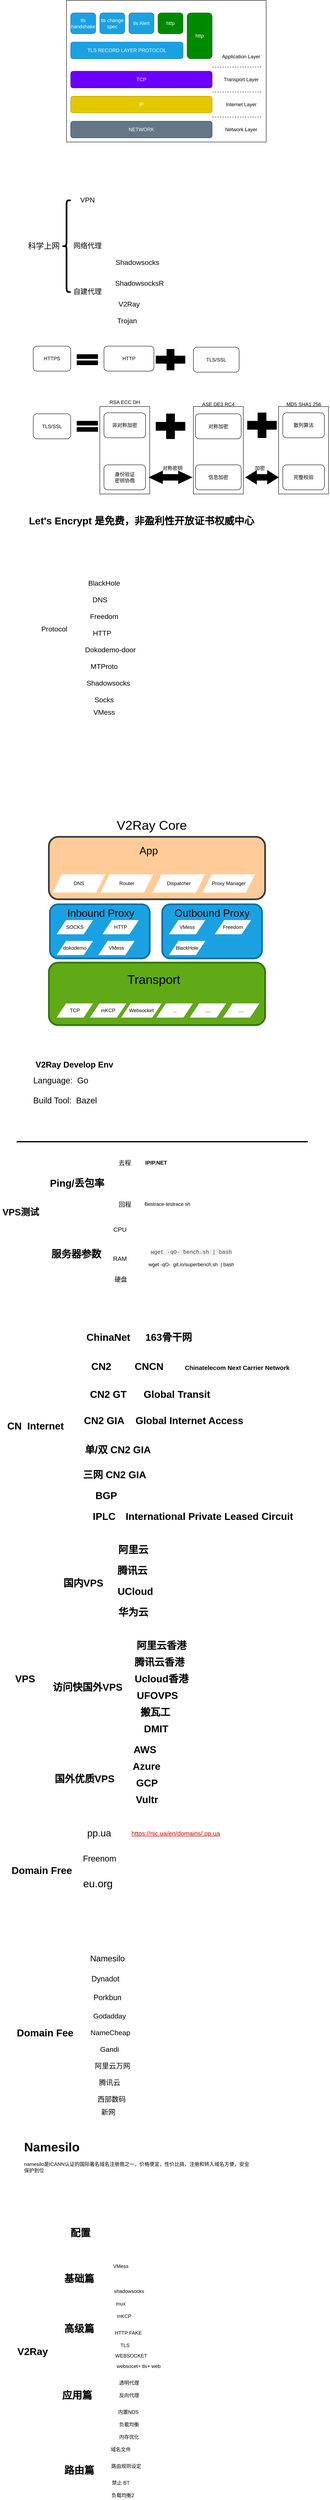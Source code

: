 <mxfile version="13.6.2" type="device"><diagram id="qTgYWz4TDrY7fenKnSce" name="Page-1"><mxGraphModel dx="904" dy="527" grid="1" gridSize="10" guides="1" tooltips="1" connect="1" arrows="1" fold="1" page="1" pageScale="1" pageWidth="827" pageHeight="1169" math="0" shadow="0"><root><mxCell id="0"/><mxCell id="1" parent="0"/><mxCell id="dY_Jpg_Hl8-2W-gRE-BJ-60" value="" style="rounded=0;whiteSpace=wrap;html=1;strokeWidth=1;" vertex="1" parent="1"><mxGeometry x="670" y="1155" width="120" height="210" as="geometry"/></mxCell><mxCell id="dY_Jpg_Hl8-2W-gRE-BJ-59" value="" style="rounded=0;whiteSpace=wrap;html=1;strokeWidth=1;" vertex="1" parent="1"><mxGeometry x="465" y="1155" width="120" height="210" as="geometry"/></mxCell><mxCell id="dY_Jpg_Hl8-2W-gRE-BJ-58" value="" style="rounded=0;whiteSpace=wrap;html=1;strokeWidth=1;" vertex="1" parent="1"><mxGeometry x="240" y="1155" width="120" height="210" as="geometry"/></mxCell><mxCell id="dY_Jpg_Hl8-2W-gRE-BJ-2" value="" style="rounded=0;whiteSpace=wrap;html=1;" vertex="1" parent="1"><mxGeometry x="160" y="180" width="480" height="340" as="geometry"/></mxCell><mxCell id="dY_Jpg_Hl8-2W-gRE-BJ-1" value="NETWORK" style="rounded=1;whiteSpace=wrap;html=1;fillColor=#647687;strokeColor=#314354;fontColor=#ffffff;" vertex="1" parent="1"><mxGeometry x="170" y="470" width="340" height="40" as="geometry"/></mxCell><mxCell id="dY_Jpg_Hl8-2W-gRE-BJ-3" value="IP" style="rounded=1;whiteSpace=wrap;html=1;fillColor=#e3c800;strokeColor=#B09500;fontColor=#ffffff;" vertex="1" parent="1"><mxGeometry x="170" y="410" width="340" height="40" as="geometry"/></mxCell><mxCell id="dY_Jpg_Hl8-2W-gRE-BJ-4" value="TCP" style="rounded=1;whiteSpace=wrap;html=1;fillColor=#6a00ff;strokeColor=#3700CC;fontColor=#ffffff;" vertex="1" parent="1"><mxGeometry x="170" y="350" width="340" height="40" as="geometry"/></mxCell><mxCell id="dY_Jpg_Hl8-2W-gRE-BJ-5" value="TLS RECORD LAYER PROTOCOL" style="rounded=1;whiteSpace=wrap;html=1;fillColor=#1ba1e2;strokeColor=#006EAF;fontColor=#ffffff;" vertex="1" parent="1"><mxGeometry x="170" y="280" width="270" height="40" as="geometry"/></mxCell><mxCell id="dY_Jpg_Hl8-2W-gRE-BJ-6" value="tls&lt;br&gt;handshake" style="rounded=1;whiteSpace=wrap;html=1;fillColor=#1ba1e2;strokeColor=#006EAF;fontColor=#ffffff;" vertex="1" parent="1"><mxGeometry x="170" y="210" width="60" height="50" as="geometry"/></mxCell><mxCell id="dY_Jpg_Hl8-2W-gRE-BJ-7" value="tls change&lt;br&gt;spec" style="rounded=1;whiteSpace=wrap;html=1;fillColor=#1ba1e2;strokeColor=#006EAF;fontColor=#ffffff;" vertex="1" parent="1"><mxGeometry x="240" y="210" width="60" height="50" as="geometry"/></mxCell><mxCell id="dY_Jpg_Hl8-2W-gRE-BJ-8" value="tls Alert" style="rounded=1;whiteSpace=wrap;html=1;" vertex="1" parent="1"><mxGeometry x="310" y="210" width="60" height="50" as="geometry"/></mxCell><mxCell id="dY_Jpg_Hl8-2W-gRE-BJ-9" value="http" style="rounded=1;whiteSpace=wrap;html=1;fillColor=#008a00;strokeColor=#005700;fontColor=#ffffff;" vertex="1" parent="1"><mxGeometry x="380" y="210" width="60" height="50" as="geometry"/></mxCell><mxCell id="dY_Jpg_Hl8-2W-gRE-BJ-10" value="http" style="rounded=1;whiteSpace=wrap;html=1;fillColor=#008a00;strokeColor=#005700;fontColor=#ffffff;" vertex="1" parent="1"><mxGeometry x="450" y="210" width="60" height="110" as="geometry"/></mxCell><mxCell id="dY_Jpg_Hl8-2W-gRE-BJ-14" value="" style="endArrow=none;html=1;dashed=1;" edge="1" parent="1"><mxGeometry width="50" height="50" relative="1" as="geometry"><mxPoint x="628" y="340" as="sourcePoint"/><mxPoint x="510" y="340" as="targetPoint"/></mxGeometry></mxCell><mxCell id="dY_Jpg_Hl8-2W-gRE-BJ-15" value="" style="endArrow=none;html=1;dashed=1;" edge="1" parent="1"><mxGeometry width="50" height="50" relative="1" as="geometry"><mxPoint x="628" y="400" as="sourcePoint"/><mxPoint x="510" y="400" as="targetPoint"/></mxGeometry></mxCell><mxCell id="dY_Jpg_Hl8-2W-gRE-BJ-16" value="" style="endArrow=none;html=1;dashed=1;" edge="1" parent="1"><mxGeometry width="50" height="50" relative="1" as="geometry"><mxPoint x="628" y="460" as="sourcePoint"/><mxPoint x="510" y="460" as="targetPoint"/></mxGeometry></mxCell><mxCell id="dY_Jpg_Hl8-2W-gRE-BJ-17" value="Internet Layer" style="text;html=1;strokeColor=none;fillColor=none;align=center;verticalAlign=middle;whiteSpace=wrap;rounded=0;" vertex="1" parent="1"><mxGeometry x="530" y="415" width="100" height="30" as="geometry"/></mxCell><mxCell id="dY_Jpg_Hl8-2W-gRE-BJ-18" value="Network Layer" style="text;html=1;strokeColor=none;fillColor=none;align=center;verticalAlign=middle;whiteSpace=wrap;rounded=0;" vertex="1" parent="1"><mxGeometry x="530" y="475" width="100" height="30" as="geometry"/></mxCell><mxCell id="dY_Jpg_Hl8-2W-gRE-BJ-20" value="Transport Layer" style="text;html=1;strokeColor=none;fillColor=none;align=center;verticalAlign=middle;whiteSpace=wrap;rounded=0;" vertex="1" parent="1"><mxGeometry x="530" y="355" width="100" height="30" as="geometry"/></mxCell><mxCell id="dY_Jpg_Hl8-2W-gRE-BJ-21" value="Application Layer" style="text;html=1;strokeColor=none;fillColor=none;align=center;verticalAlign=middle;whiteSpace=wrap;rounded=0;" vertex="1" parent="1"><mxGeometry x="530" y="300" width="100" height="30" as="geometry"/></mxCell><mxCell id="dY_Jpg_Hl8-2W-gRE-BJ-22" value="tls Alert" style="rounded=1;whiteSpace=wrap;html=1;fillColor=#1ba1e2;strokeColor=#006EAF;fontColor=#ffffff;" vertex="1" parent="1"><mxGeometry x="310" y="210" width="60" height="50" as="geometry"/></mxCell><mxCell id="dY_Jpg_Hl8-2W-gRE-BJ-24" value="HTTPS" style="rounded=1;whiteSpace=wrap;html=1;" vertex="1" parent="1"><mxGeometry x="80" y="1010" width="90" height="60" as="geometry"/></mxCell><mxCell id="dY_Jpg_Hl8-2W-gRE-BJ-34" value="" style="html=1;dashed=0;whitespace=wrap;shape=partialRectangle;right=0;left=0;strokeWidth=11;" vertex="1" parent="1"><mxGeometry x="190" y="1035" width="40" height="15" as="geometry"/></mxCell><mxCell id="dY_Jpg_Hl8-2W-gRE-BJ-35" value="HTTP" style="rounded=1;whiteSpace=wrap;html=1;" vertex="1" parent="1"><mxGeometry x="250" y="1010" width="120" height="60" as="geometry"/></mxCell><mxCell id="dY_Jpg_Hl8-2W-gRE-BJ-37" value="TLS/SSL" style="rounded=1;whiteSpace=wrap;html=1;" vertex="1" parent="1"><mxGeometry x="465" y="1012.5" width="110" height="60" as="geometry"/></mxCell><mxCell id="dY_Jpg_Hl8-2W-gRE-BJ-38" value="TLS/SSL" style="rounded=1;whiteSpace=wrap;html=1;" vertex="1" parent="1"><mxGeometry x="80" y="1172.5" width="90" height="60" as="geometry"/></mxCell><mxCell id="dY_Jpg_Hl8-2W-gRE-BJ-40" value="" style="html=1;dashed=0;whitespace=wrap;shape=partialRectangle;right=0;left=0;strokeWidth=11;" vertex="1" parent="1"><mxGeometry x="190" y="1195" width="40" height="15" as="geometry"/></mxCell><mxCell id="dY_Jpg_Hl8-2W-gRE-BJ-41" value="非对称加密" style="rounded=1;whiteSpace=wrap;html=1;" vertex="1" parent="1"><mxGeometry x="250" y="1170" width="100" height="60" as="geometry"/></mxCell><mxCell id="dY_Jpg_Hl8-2W-gRE-BJ-42" value="对称加密" style="rounded=1;whiteSpace=wrap;html=1;" vertex="1" parent="1"><mxGeometry x="470" y="1172.5" width="110" height="60" as="geometry"/></mxCell><mxCell id="dY_Jpg_Hl8-2W-gRE-BJ-44" value="散列算法" style="rounded=1;whiteSpace=wrap;html=1;" vertex="1" parent="1"><mxGeometry x="680" y="1170" width="100" height="60" as="geometry"/></mxCell><mxCell id="dY_Jpg_Hl8-2W-gRE-BJ-45" value="身份验证&lt;br&gt;密钥协商" style="rounded=1;whiteSpace=wrap;html=1;" vertex="1" parent="1"><mxGeometry x="250" y="1295" width="100" height="60" as="geometry"/></mxCell><mxCell id="dY_Jpg_Hl8-2W-gRE-BJ-46" value="信息加密" style="rounded=1;whiteSpace=wrap;html=1;" vertex="1" parent="1"><mxGeometry x="470" y="1295" width="110" height="60" as="geometry"/></mxCell><mxCell id="dY_Jpg_Hl8-2W-gRE-BJ-48" value="完整校验" style="rounded=1;whiteSpace=wrap;html=1;" vertex="1" parent="1"><mxGeometry x="680" y="1295" width="100" height="60" as="geometry"/></mxCell><mxCell id="dY_Jpg_Hl8-2W-gRE-BJ-50" value="" style="shape=doubleArrow;whiteSpace=wrap;html=1;strokeWidth=11;" vertex="1" parent="1"><mxGeometry x="370" y="1317.5" width="80" height="15" as="geometry"/></mxCell><mxCell id="dY_Jpg_Hl8-2W-gRE-BJ-51" value="" style="shape=doubleArrow;whiteSpace=wrap;html=1;strokeWidth=11;" vertex="1" parent="1"><mxGeometry x="600" y="1317.5" width="60" height="15" as="geometry"/></mxCell><mxCell id="dY_Jpg_Hl8-2W-gRE-BJ-52" value="对称密钥" style="text;html=1;strokeColor=none;fillColor=none;align=center;verticalAlign=middle;whiteSpace=wrap;rounded=0;" vertex="1" parent="1"><mxGeometry x="360" y="1287.5" width="110" height="30" as="geometry"/></mxCell><mxCell id="dY_Jpg_Hl8-2W-gRE-BJ-53" value="加密" style="text;html=1;strokeColor=none;fillColor=none;align=center;verticalAlign=middle;whiteSpace=wrap;rounded=0;" vertex="1" parent="1"><mxGeometry x="570" y="1287.5" width="110" height="30" as="geometry"/></mxCell><mxCell id="dY_Jpg_Hl8-2W-gRE-BJ-54" value="" style="shape=cross;whiteSpace=wrap;html=1;strokeWidth=11;" vertex="1" parent="1"><mxGeometry x="380" y="1177.5" width="60" height="50" as="geometry"/></mxCell><mxCell id="dY_Jpg_Hl8-2W-gRE-BJ-55" value="" style="shape=cross;whiteSpace=wrap;html=1;strokeWidth=11;" vertex="1" parent="1"><mxGeometry x="600" y="1175" width="60" height="50" as="geometry"/></mxCell><mxCell id="dY_Jpg_Hl8-2W-gRE-BJ-56" value="" style="shape=cross;whiteSpace=wrap;html=1;strokeWidth=11;" vertex="1" parent="1"><mxGeometry x="380" y="1022.5" width="60" height="40" as="geometry"/></mxCell><mxCell id="dY_Jpg_Hl8-2W-gRE-BJ-61" style="edgeStyle=orthogonalEdgeStyle;rounded=0;orthogonalLoop=1;jettySize=auto;html=1;exitX=1;exitY=0.5;exitDx=0;exitDy=0;exitPerimeter=0;entryX=0;entryY=0;entryDx=48;entryDy=15;entryPerimeter=0;dashed=1;" edge="1" parent="1" source="dY_Jpg_Hl8-2W-gRE-BJ-51" target="dY_Jpg_Hl8-2W-gRE-BJ-51"><mxGeometry relative="1" as="geometry"/></mxCell><mxCell id="dY_Jpg_Hl8-2W-gRE-BJ-62" value="RSA ECC DH" style="text;html=1;strokeColor=none;fillColor=none;align=center;verticalAlign=middle;whiteSpace=wrap;rounded=0;" vertex="1" parent="1"><mxGeometry x="245" y="1125" width="110" height="40" as="geometry"/></mxCell><mxCell id="dY_Jpg_Hl8-2W-gRE-BJ-63" value="ASE DE3 RC4" style="text;html=1;strokeColor=none;fillColor=none;align=center;verticalAlign=middle;whiteSpace=wrap;rounded=0;" vertex="1" parent="1"><mxGeometry x="470" y="1130" width="110" height="40" as="geometry"/></mxCell><mxCell id="dY_Jpg_Hl8-2W-gRE-BJ-64" value="MD5 SHA1 256" style="text;html=1;strokeColor=none;fillColor=none;align=center;verticalAlign=middle;whiteSpace=wrap;rounded=0;" vertex="1" parent="1"><mxGeometry x="667.5" y="1130" width="125" height="40" as="geometry"/></mxCell><mxCell id="dY_Jpg_Hl8-2W-gRE-BJ-66" value="&lt;font style=&quot;font-size: 17px&quot;&gt;VPN&lt;/font&gt;" style="text;html=1;align=center;verticalAlign=middle;resizable=0;points=[];autosize=1;" vertex="1" parent="1"><mxGeometry x="185" y="650" width="50" height="20" as="geometry"/></mxCell><mxCell id="dY_Jpg_Hl8-2W-gRE-BJ-67" value="&lt;font style=&quot;font-size: 17px&quot;&gt;网络代理&lt;/font&gt;" style="text;html=1;align=center;verticalAlign=middle;resizable=0;points=[];autosize=1;" vertex="1" parent="1"><mxGeometry x="170" y="760" width="80" height="20" as="geometry"/></mxCell><mxCell id="dY_Jpg_Hl8-2W-gRE-BJ-68" value="&lt;font style=&quot;font-size: 17px&quot;&gt;自建代理&lt;/font&gt;" style="text;html=1;align=center;verticalAlign=middle;resizable=0;points=[];autosize=1;" vertex="1" parent="1"><mxGeometry x="170" y="870" width="80" height="20" as="geometry"/></mxCell><mxCell id="dY_Jpg_Hl8-2W-gRE-BJ-69" value="&lt;font style=&quot;font-size: 19px&quot;&gt;科学上网&lt;/font&gt;" style="text;html=1;align=center;verticalAlign=middle;resizable=0;points=[];autosize=1;" vertex="1" parent="1"><mxGeometry x="60" y="760" width="90" height="20" as="geometry"/></mxCell><mxCell id="dY_Jpg_Hl8-2W-gRE-BJ-70" value="" style="shape=curlyBracket;whiteSpace=wrap;html=1;rounded=1;strokeWidth=4;" vertex="1" parent="1"><mxGeometry x="150" y="660" width="20" height="220" as="geometry"/></mxCell><mxCell id="dY_Jpg_Hl8-2W-gRE-BJ-72" value="" style="shape=curlyBracket;whiteSpace=wrap;html=1;rounded=1;strokeWidth=4;strokeColor=#FFFFFF;" vertex="1" parent="1"><mxGeometry x="250" y="805" width="20" height="150" as="geometry"/></mxCell><mxCell id="dY_Jpg_Hl8-2W-gRE-BJ-75" value="&lt;font style=&quot;font-size: 17px&quot;&gt;Shadowsocks&lt;/font&gt;" style="text;html=1;align=center;verticalAlign=middle;resizable=0;points=[];autosize=1;" vertex="1" parent="1"><mxGeometry x="270" y="800" width="120" height="20" as="geometry"/></mxCell><mxCell id="dY_Jpg_Hl8-2W-gRE-BJ-76" value="&lt;font style=&quot;font-size: 17px&quot;&gt;ShadowsocksR&lt;/font&gt;" style="text;html=1;align=center;verticalAlign=middle;resizable=0;points=[];autosize=1;" vertex="1" parent="1"><mxGeometry x="270" y="850" width="130" height="20" as="geometry"/></mxCell><mxCell id="dY_Jpg_Hl8-2W-gRE-BJ-78" value="&lt;font style=&quot;font-size: 17px&quot;&gt;V2Ray&lt;/font&gt;" style="text;html=1;align=center;verticalAlign=middle;resizable=0;points=[];autosize=1;" vertex="1" parent="1"><mxGeometry x="275" y="900" width="70" height="20" as="geometry"/></mxCell><mxCell id="dY_Jpg_Hl8-2W-gRE-BJ-80" value="&lt;font style=&quot;font-size: 17px&quot;&gt;Trojan&lt;/font&gt;" style="text;html=1;align=center;verticalAlign=middle;resizable=0;points=[];autosize=1;" vertex="1" parent="1"><mxGeometry x="275" y="940" width="60" height="20" as="geometry"/></mxCell><mxCell id="dY_Jpg_Hl8-2W-gRE-BJ-81" value="" style="shape=curlyBracket;whiteSpace=wrap;html=1;rounded=1;strokeColor=#FFFFFF;strokeWidth=4;" vertex="1" parent="1"><mxGeometry x="180" y="1580" width="20" height="310" as="geometry"/></mxCell><mxCell id="dY_Jpg_Hl8-2W-gRE-BJ-82" value="&lt;font style=&quot;font-size: 17px&quot;&gt;Protocol&lt;/font&gt;" style="text;html=1;align=center;verticalAlign=middle;resizable=0;points=[];autosize=1;" vertex="1" parent="1"><mxGeometry x="90" y="1680" width="80" height="20" as="geometry"/></mxCell><mxCell id="dY_Jpg_Hl8-2W-gRE-BJ-83" value="&lt;font style=&quot;font-size: 17px&quot;&gt;BlackHole&lt;/font&gt;" style="text;html=1;align=center;verticalAlign=middle;resizable=0;points=[];autosize=1;" vertex="1" parent="1"><mxGeometry x="205" y="1570" width="90" height="20" as="geometry"/></mxCell><mxCell id="dY_Jpg_Hl8-2W-gRE-BJ-84" value="&lt;font style=&quot;font-size: 17px&quot;&gt;DNS&lt;/font&gt;" style="text;html=1;align=center;verticalAlign=middle;resizable=0;points=[];autosize=1;" vertex="1" parent="1"><mxGeometry x="215" y="1610" width="50" height="20" as="geometry"/></mxCell><mxCell id="dY_Jpg_Hl8-2W-gRE-BJ-85" value="&lt;font style=&quot;font-size: 17px&quot;&gt;Dokodemo-door&lt;/font&gt;" style="text;html=1;align=center;verticalAlign=middle;resizable=0;points=[];autosize=1;" vertex="1" parent="1"><mxGeometry x="195" y="1730" width="140" height="20" as="geometry"/></mxCell><mxCell id="dY_Jpg_Hl8-2W-gRE-BJ-86" value="&lt;font style=&quot;font-size: 17px&quot;&gt;Freedom&lt;/font&gt;" style="text;html=1;align=center;verticalAlign=middle;resizable=0;points=[];autosize=1;" vertex="1" parent="1"><mxGeometry x="210" y="1650" width="80" height="20" as="geometry"/></mxCell><mxCell id="dY_Jpg_Hl8-2W-gRE-BJ-87" value="&lt;font style=&quot;font-size: 17px&quot;&gt;HTTP&lt;/font&gt;" style="text;html=1;align=center;verticalAlign=middle;resizable=0;points=[];autosize=1;" vertex="1" parent="1"><mxGeometry x="215" y="1690" width="60" height="20" as="geometry"/></mxCell><mxCell id="dY_Jpg_Hl8-2W-gRE-BJ-88" value="&lt;font style=&quot;font-size: 17px&quot;&gt;MTProto&lt;/font&gt;" style="text;html=1;align=center;verticalAlign=middle;resizable=0;points=[];autosize=1;" vertex="1" parent="1"><mxGeometry x="210" y="1770" width="80" height="20" as="geometry"/></mxCell><mxCell id="dY_Jpg_Hl8-2W-gRE-BJ-89" value="&lt;font style=&quot;font-size: 17px&quot;&gt;Shadowsocks&lt;/font&gt;" style="text;html=1;align=center;verticalAlign=middle;resizable=0;points=[];autosize=1;" vertex="1" parent="1"><mxGeometry x="200" y="1810" width="120" height="20" as="geometry"/></mxCell><mxCell id="dY_Jpg_Hl8-2W-gRE-BJ-90" value="&lt;font style=&quot;font-size: 17px&quot;&gt;Socks&lt;/font&gt;" style="text;html=1;align=center;verticalAlign=middle;resizable=0;points=[];autosize=1;" vertex="1" parent="1"><mxGeometry x="220" y="1850" width="60" height="20" as="geometry"/></mxCell><mxCell id="dY_Jpg_Hl8-2W-gRE-BJ-91" value="&lt;font style=&quot;font-size: 17px&quot;&gt;VMess&lt;/font&gt;" style="text;html=1;align=center;verticalAlign=middle;resizable=0;points=[];autosize=1;" vertex="1" parent="1"><mxGeometry x="215" y="1880" width="70" height="20" as="geometry"/></mxCell><mxCell id="dY_Jpg_Hl8-2W-gRE-BJ-92" value="" style="shape=ext;double=1;rounded=0;whiteSpace=wrap;html=1;strokeColor=#FFFFFF;strokeWidth=4;" vertex="1" parent="1"><mxGeometry x="75" y="2120" width="605" height="550" as="geometry"/></mxCell><mxCell id="dY_Jpg_Hl8-2W-gRE-BJ-93" value="" style="rounded=1;whiteSpace=wrap;html=1;strokeColor=#36393d;strokeWidth=4;fillColor=#ffcc99;" vertex="1" parent="1"><mxGeometry x="117.5" y="2188" width="520" height="150" as="geometry"/></mxCell><mxCell id="dY_Jpg_Hl8-2W-gRE-BJ-94" value="" style="rounded=1;whiteSpace=wrap;html=1;strokeColor=#006EAF;strokeWidth=4;fillColor=#1ba1e2;fontColor=#ffffff;" vertex="1" parent="1"><mxGeometry x="120" y="2350" width="240" height="130" as="geometry"/></mxCell><mxCell id="dY_Jpg_Hl8-2W-gRE-BJ-95" value="" style="rounded=1;whiteSpace=wrap;html=1;strokeColor=#006EAF;strokeWidth=4;fillColor=#1ba1e2;fontColor=#ffffff;" vertex="1" parent="1"><mxGeometry x="390" y="2350" width="240" height="130" as="geometry"/></mxCell><mxCell id="dY_Jpg_Hl8-2W-gRE-BJ-96" value="" style="rounded=1;whiteSpace=wrap;html=1;strokeColor=#2D7600;strokeWidth=4;fillColor=#60a917;fontColor=#ffffff;" vertex="1" parent="1"><mxGeometry x="117.5" y="2490" width="520" height="150" as="geometry"/></mxCell><mxCell id="dY_Jpg_Hl8-2W-gRE-BJ-97" value="&lt;font style=&quot;font-size: 31px&quot;&gt;V2Ray Core&lt;/font&gt;" style="text;html=1;strokeColor=none;fillColor=none;align=center;verticalAlign=middle;whiteSpace=wrap;rounded=0;" vertex="1" parent="1"><mxGeometry x="265" y="2140" width="200" height="40" as="geometry"/></mxCell><mxCell id="dY_Jpg_Hl8-2W-gRE-BJ-98" value="DNS" style="shape=parallelogram;perimeter=parallelogramPerimeter;whiteSpace=wrap;html=1;fixedSize=1;strokeColor=#FFFFFF;strokeWidth=4;" vertex="1" parent="1"><mxGeometry x="130" y="2280" width="120" height="40" as="geometry"/></mxCell><mxCell id="dY_Jpg_Hl8-2W-gRE-BJ-99" value="" style="shape=parallelogram;perimeter=parallelogramPerimeter;whiteSpace=wrap;html=1;fixedSize=1;strokeColor=#FFFFFF;strokeWidth=4;" vertex="1" parent="1"><mxGeometry x="140" y="2390" width="80" height="30" as="geometry"/></mxCell><mxCell id="dY_Jpg_Hl8-2W-gRE-BJ-100" value="Router" style="shape=parallelogram;perimeter=parallelogramPerimeter;whiteSpace=wrap;html=1;fixedSize=1;strokeColor=#FFFFFF;strokeWidth=4;" vertex="1" parent="1"><mxGeometry x="245" y="2280" width="120" height="40" as="geometry"/></mxCell><mxCell id="dY_Jpg_Hl8-2W-gRE-BJ-101" value="Dispatcher" style="shape=parallelogram;perimeter=parallelogramPerimeter;whiteSpace=wrap;html=1;fixedSize=1;strokeColor=#FFFFFF;strokeWidth=4;" vertex="1" parent="1"><mxGeometry x="370" y="2280" width="120" height="40" as="geometry"/></mxCell><mxCell id="dY_Jpg_Hl8-2W-gRE-BJ-102" value="Proxy Manager" style="shape=parallelogram;perimeter=parallelogramPerimeter;whiteSpace=wrap;html=1;fixedSize=1;strokeColor=#FFFFFF;strokeWidth=4;" vertex="1" parent="1"><mxGeometry x="490" y="2280" width="120" height="40" as="geometry"/></mxCell><mxCell id="dY_Jpg_Hl8-2W-gRE-BJ-104" value="HTTP" style="shape=parallelogram;perimeter=parallelogramPerimeter;whiteSpace=wrap;html=1;fixedSize=1;strokeColor=#FFFFFF;strokeWidth=4;" vertex="1" parent="1"><mxGeometry x="250" y="2390" width="80" height="30" as="geometry"/></mxCell><mxCell id="dY_Jpg_Hl8-2W-gRE-BJ-105" value="dokodemo" style="shape=parallelogram;perimeter=parallelogramPerimeter;whiteSpace=wrap;html=1;fixedSize=1;strokeColor=#FFFFFF;strokeWidth=4;" vertex="1" parent="1"><mxGeometry x="140" y="2440" width="80" height="30" as="geometry"/></mxCell><mxCell id="dY_Jpg_Hl8-2W-gRE-BJ-106" value="" style="shape=parallelogram;perimeter=parallelogramPerimeter;whiteSpace=wrap;html=1;fixedSize=1;strokeColor=#FFFFFF;strokeWidth=4;" vertex="1" parent="1"><mxGeometry x="240" y="2440" width="80" height="30" as="geometry"/></mxCell><mxCell id="dY_Jpg_Hl8-2W-gRE-BJ-107" value="VMess" style="shape=parallelogram;perimeter=parallelogramPerimeter;whiteSpace=wrap;html=1;fixedSize=1;strokeColor=#FFFFFF;strokeWidth=4;" vertex="1" parent="1"><mxGeometry x="240" y="2440" width="80" height="30" as="geometry"/></mxCell><mxCell id="dY_Jpg_Hl8-2W-gRE-BJ-108" value="SOCKS" style="shape=parallelogram;perimeter=parallelogramPerimeter;whiteSpace=wrap;html=1;fixedSize=1;strokeColor=#FFFFFF;strokeWidth=4;" vertex="1" parent="1"><mxGeometry x="140" y="2390" width="80" height="30" as="geometry"/></mxCell><mxCell id="dY_Jpg_Hl8-2W-gRE-BJ-109" value="Freedom" style="shape=parallelogram;perimeter=parallelogramPerimeter;whiteSpace=wrap;html=1;fixedSize=1;strokeColor=#FFFFFF;strokeWidth=4;" vertex="1" parent="1"><mxGeometry x="520" y="2390" width="80" height="30" as="geometry"/></mxCell><mxCell id="dY_Jpg_Hl8-2W-gRE-BJ-110" value="BlackHole" style="shape=parallelogram;perimeter=parallelogramPerimeter;whiteSpace=wrap;html=1;fixedSize=1;strokeColor=#FFFFFF;strokeWidth=4;" vertex="1" parent="1"><mxGeometry x="410" y="2440" width="80" height="30" as="geometry"/></mxCell><mxCell id="dY_Jpg_Hl8-2W-gRE-BJ-112" value="VMess" style="shape=parallelogram;perimeter=parallelogramPerimeter;whiteSpace=wrap;html=1;fixedSize=1;strokeColor=#FFFFFF;strokeWidth=4;" vertex="1" parent="1"><mxGeometry x="410" y="2390" width="80" height="30" as="geometry"/></mxCell><mxCell id="dY_Jpg_Hl8-2W-gRE-BJ-113" value="TCP" style="shape=parallelogram;perimeter=parallelogramPerimeter;whiteSpace=wrap;html=1;fixedSize=1;strokeColor=#FFFFFF;strokeWidth=4;" vertex="1" parent="1"><mxGeometry x="140" y="2590" width="80" height="30" as="geometry"/></mxCell><mxCell id="dY_Jpg_Hl8-2W-gRE-BJ-114" value="mKCP" style="shape=parallelogram;perimeter=parallelogramPerimeter;whiteSpace=wrap;html=1;fixedSize=1;strokeColor=#FFFFFF;strokeWidth=4;" vertex="1" parent="1"><mxGeometry x="220" y="2590" width="80" height="30" as="geometry"/></mxCell><mxCell id="dY_Jpg_Hl8-2W-gRE-BJ-115" value="Websocket" style="shape=parallelogram;perimeter=parallelogramPerimeter;whiteSpace=wrap;html=1;fixedSize=1;strokeColor=#FFFFFF;strokeWidth=4;" vertex="1" parent="1"><mxGeometry x="295" y="2590" width="90" height="30" as="geometry"/></mxCell><mxCell id="dY_Jpg_Hl8-2W-gRE-BJ-116" value="..." style="shape=parallelogram;perimeter=parallelogramPerimeter;whiteSpace=wrap;html=1;fixedSize=1;strokeColor=#FFFFFF;strokeWidth=4;" vertex="1" parent="1"><mxGeometry x="380" y="2590" width="80" height="30" as="geometry"/></mxCell><mxCell id="dY_Jpg_Hl8-2W-gRE-BJ-117" value="...." style="shape=parallelogram;perimeter=parallelogramPerimeter;whiteSpace=wrap;html=1;fixedSize=1;strokeColor=#FFFFFF;strokeWidth=4;" vertex="1" parent="1"><mxGeometry x="460" y="2590" width="80" height="30" as="geometry"/></mxCell><mxCell id="dY_Jpg_Hl8-2W-gRE-BJ-118" value="...." style="shape=parallelogram;perimeter=parallelogramPerimeter;whiteSpace=wrap;html=1;fixedSize=1;strokeColor=#FFFFFF;strokeWidth=4;" vertex="1" parent="1"><mxGeometry x="540" y="2590" width="80" height="30" as="geometry"/></mxCell><mxCell id="dY_Jpg_Hl8-2W-gRE-BJ-119" value="&lt;font style=&quot;font-size: 25px&quot;&gt;App&lt;/font&gt;" style="text;html=1;strokeColor=none;fillColor=none;align=center;verticalAlign=middle;whiteSpace=wrap;rounded=0;" vertex="1" parent="1"><mxGeometry x="300" y="2200" width="115" height="40" as="geometry"/></mxCell><mxCell id="dY_Jpg_Hl8-2W-gRE-BJ-120" value="&lt;span style=&quot;font-size: 25px&quot;&gt;Inbound Proxy&lt;/span&gt;" style="text;html=1;strokeColor=none;fillColor=none;align=center;verticalAlign=middle;whiteSpace=wrap;rounded=0;" vertex="1" parent="1"><mxGeometry x="160" y="2350" width="165" height="40" as="geometry"/></mxCell><mxCell id="dY_Jpg_Hl8-2W-gRE-BJ-121" value="&lt;font style=&quot;font-size: 25px&quot;&gt;Outbound Proxy&lt;/font&gt;" style="text;html=1;strokeColor=none;fillColor=none;align=center;verticalAlign=middle;whiteSpace=wrap;rounded=0;" vertex="1" parent="1"><mxGeometry x="400" y="2350" width="220" height="40" as="geometry"/></mxCell><mxCell id="dY_Jpg_Hl8-2W-gRE-BJ-122" value="&lt;font style=&quot;font-size: 30px&quot;&gt;Transport&lt;/font&gt;" style="text;html=1;strokeColor=none;fillColor=none;align=center;verticalAlign=middle;whiteSpace=wrap;rounded=0;" vertex="1" parent="1"><mxGeometry x="295" y="2510" width="150" height="40" as="geometry"/></mxCell><mxCell id="dY_Jpg_Hl8-2W-gRE-BJ-123" value="&lt;h1 style=&quot;font-size: 20px&quot;&gt;&lt;font style=&quot;font-size: 20px&quot;&gt;&amp;nbsp;V2Ray Develop Env&lt;/font&gt;&lt;/h1&gt;&lt;div style=&quot;font-size: 20px&quot;&gt;&lt;font style=&quot;font-size: 20px&quot;&gt;Language:&amp;nbsp; Go&lt;/font&gt;&lt;/div&gt;&lt;div style=&quot;font-size: 20px&quot;&gt;&lt;font style=&quot;font-size: 20px&quot;&gt;&lt;br&gt;&lt;/font&gt;&lt;/div&gt;&lt;div style=&quot;font-size: 20px&quot;&gt;&lt;font style=&quot;font-size: 20px&quot;&gt;Build Tool:&amp;nbsp; Bazel&lt;/font&gt;&lt;/div&gt;&lt;div style=&quot;font-size: 20px&quot;&gt;&lt;br&gt;&lt;/div&gt;" style="text;html=1;strokeColor=none;fillColor=none;spacing=5;spacingTop=-20;whiteSpace=wrap;overflow=hidden;rounded=0;" vertex="1" parent="1"><mxGeometry x="75" y="2720" width="255" height="120" as="geometry"/></mxCell><mxCell id="dY_Jpg_Hl8-2W-gRE-BJ-124" value="&lt;font size=&quot;1&quot;&gt;&lt;b style=&quot;font-size: 22px&quot;&gt;VPS测试&lt;/b&gt;&lt;/font&gt;" style="text;html=1;strokeColor=none;fillColor=none;align=center;verticalAlign=middle;whiteSpace=wrap;rounded=0;" vertex="1" parent="1"><mxGeometry y="3070" width="100" height="40" as="geometry"/></mxCell><mxCell id="dY_Jpg_Hl8-2W-gRE-BJ-125" value="" style="endArrow=none;html=1;strokeWidth=3;" edge="1" parent="1"><mxGeometry width="50" height="50" relative="1" as="geometry"><mxPoint x="40" y="2920" as="sourcePoint"/><mxPoint x="740" y="2920" as="targetPoint"/></mxGeometry></mxCell><mxCell id="dY_Jpg_Hl8-2W-gRE-BJ-127" value="" style="shape=curlyBracket;whiteSpace=wrap;html=1;rounded=1;strokeColor=#FFFFFF;strokeWidth=4;size=0.5;" vertex="1" parent="1"><mxGeometry x="100" y="3020" width="20" height="170" as="geometry"/></mxCell><mxCell id="dY_Jpg_Hl8-2W-gRE-BJ-128" value="Ping/丢包率" style="text;strokeColor=none;fillColor=none;html=1;fontSize=24;fontStyle=1;verticalAlign=middle;align=center;" vertex="1" parent="1"><mxGeometry x="120" y="3000" width="130" height="40" as="geometry"/></mxCell><mxCell id="dY_Jpg_Hl8-2W-gRE-BJ-129" value="" style="shape=curlyBracket;whiteSpace=wrap;html=1;rounded=1;strokeColor=#FFFFFF;strokeWidth=4;" vertex="1" parent="1"><mxGeometry x="255" y="2970" width="20" height="100" as="geometry"/></mxCell><mxCell id="dY_Jpg_Hl8-2W-gRE-BJ-130" value="&lt;font style=&quot;font-size: 15px&quot;&gt;去程&lt;/font&gt;" style="text;html=1;strokeColor=none;fillColor=none;align=center;verticalAlign=middle;whiteSpace=wrap;rounded=0;" vertex="1" parent="1"><mxGeometry x="280" y="2960" width="40" height="20" as="geometry"/></mxCell><mxCell id="dY_Jpg_Hl8-2W-gRE-BJ-131" value="&lt;font style=&quot;font-size: 15px&quot;&gt;回程&lt;/font&gt;" style="text;html=1;align=center;verticalAlign=middle;resizable=0;points=[];autosize=1;" vertex="1" parent="1"><mxGeometry x="275" y="3060" width="50" height="20" as="geometry"/></mxCell><mxCell id="dY_Jpg_Hl8-2W-gRE-BJ-132" value="" style="shape=curlyBracket;whiteSpace=wrap;html=1;rounded=1;strokeColor=#FFFFFF;strokeWidth=4;" vertex="1" parent="1"><mxGeometry x="320" y="2935" width="20" height="70" as="geometry"/></mxCell><mxCell id="dY_Jpg_Hl8-2W-gRE-BJ-133" value="&lt;font style=&quot;font-size: 13px&quot;&gt;&lt;b&gt;IPIP.NET&lt;/b&gt;&lt;/font&gt;" style="text;html=1;align=center;verticalAlign=middle;resizable=0;points=[];autosize=1;" vertex="1" parent="1"><mxGeometry x="340" y="2960" width="70" height="20" as="geometry"/></mxCell><mxCell id="dY_Jpg_Hl8-2W-gRE-BJ-134" value="" style="shape=curlyBracket;whiteSpace=wrap;html=1;rounded=1;strokeColor=#FFFFFF;strokeWidth=4;" vertex="1" parent="1"><mxGeometry x="320" y="3035" width="20" height="70" as="geometry"/></mxCell><mxCell id="dY_Jpg_Hl8-2W-gRE-BJ-136" value="Bestrace-testrace sh" style="text;html=1;strokeColor=none;fillColor=none;align=center;verticalAlign=middle;whiteSpace=wrap;rounded=0;" vertex="1" parent="1"><mxGeometry x="345" y="3060" width="115" height="20" as="geometry"/></mxCell><mxCell id="dY_Jpg_Hl8-2W-gRE-BJ-137" value="服务器参数" style="text;strokeColor=none;fillColor=none;html=1;fontSize=24;fontStyle=1;verticalAlign=middle;align=center;" vertex="1" parent="1"><mxGeometry x="117.5" y="3170" width="130" height="40" as="geometry"/></mxCell><mxCell id="dY_Jpg_Hl8-2W-gRE-BJ-138" value="" style="shape=curlyBracket;whiteSpace=wrap;html=1;rounded=1;strokeColor=#FFFFFF;strokeWidth=4;" vertex="1" parent="1"><mxGeometry x="247.5" y="3130" width="20" height="120" as="geometry"/></mxCell><mxCell id="dY_Jpg_Hl8-2W-gRE-BJ-139" value="&lt;font style=&quot;font-size: 15px&quot;&gt;CPU&lt;/font&gt;" style="text;html=1;align=center;verticalAlign=middle;resizable=0;points=[];autosize=1;" vertex="1" parent="1"><mxGeometry x="262.5" y="3120" width="50" height="20" as="geometry"/></mxCell><mxCell id="dY_Jpg_Hl8-2W-gRE-BJ-140" value="&lt;font style=&quot;font-size: 15px&quot;&gt;RAM&lt;/font&gt;" style="text;html=1;align=center;verticalAlign=middle;resizable=0;points=[];autosize=1;" vertex="1" parent="1"><mxGeometry x="262.5" y="3190" width="50" height="20" as="geometry"/></mxCell><mxCell id="dY_Jpg_Hl8-2W-gRE-BJ-142" value="&lt;font style=&quot;font-size: 15px&quot;&gt;硬盘&lt;/font&gt;" style="text;html=1;align=center;verticalAlign=middle;resizable=0;points=[];autosize=1;" vertex="1" parent="1"><mxGeometry x="265" y="3240" width="50" height="20" as="geometry"/></mxCell><mxCell id="dY_Jpg_Hl8-2W-gRE-BJ-143" value="&lt;span style=&quot;color: rgb(68 , 68 , 68) ; font-family: &amp;#34;menlo&amp;#34; , &amp;#34;monaco&amp;#34; , &amp;#34;consolas&amp;#34; , &amp;#34;courier new&amp;#34; , monospace ; font-size: 13px ; background-color: rgb(240 , 240 , 240)&quot;&gt;wget -qO- bench.sh | bash&lt;/span&gt;&lt;br&gt;&lt;br&gt;wget -qO-&amp;nbsp; git.io/superbench.sh&amp;nbsp; | bash" style="text;html=1;strokeColor=none;fillColor=none;align=center;verticalAlign=middle;whiteSpace=wrap;rounded=0;" vertex="1" parent="1"><mxGeometry x="350" y="3180" width="220" height="40" as="geometry"/></mxCell><mxCell id="dY_Jpg_Hl8-2W-gRE-BJ-144" value="" style="shape=curlyBracket;whiteSpace=wrap;html=1;rounded=1;strokeColor=#FFFFFF;strokeWidth=4;" vertex="1" parent="1"><mxGeometry x="170" y="3385" width="20" height="435" as="geometry"/></mxCell><mxCell id="dY_Jpg_Hl8-2W-gRE-BJ-145" value="CN&amp;nbsp; Internet" style="text;strokeColor=none;fillColor=none;html=1;fontSize=24;fontStyle=1;verticalAlign=middle;align=center;" vertex="1" parent="1"><mxGeometry x="20" y="3582.5" width="130" height="40" as="geometry"/></mxCell><mxCell id="dY_Jpg_Hl8-2W-gRE-BJ-146" value="ChinaNet" style="text;strokeColor=none;fillColor=none;html=1;fontSize=24;fontStyle=1;verticalAlign=middle;align=center;" vertex="1" parent="1"><mxGeometry x="210" y="3370" width="100" height="40" as="geometry"/></mxCell><mxCell id="dY_Jpg_Hl8-2W-gRE-BJ-147" value="163骨干网" style="text;strokeColor=none;fillColor=none;html=1;fontSize=24;fontStyle=1;verticalAlign=middle;align=center;" vertex="1" parent="1"><mxGeometry x="355" y="3370" width="100" height="40" as="geometry"/></mxCell><mxCell id="dY_Jpg_Hl8-2W-gRE-BJ-148" value="CN2" style="text;strokeColor=none;fillColor=none;html=1;fontSize=24;fontStyle=1;verticalAlign=middle;align=center;" vertex="1" parent="1"><mxGeometry x="192.5" y="3440" width="100" height="40" as="geometry"/></mxCell><mxCell id="dY_Jpg_Hl8-2W-gRE-BJ-149" value="CNCN" style="text;strokeColor=none;fillColor=none;html=1;fontSize=24;fontStyle=1;verticalAlign=middle;align=center;" vertex="1" parent="1"><mxGeometry x="307.5" y="3440" width="100" height="40" as="geometry"/></mxCell><mxCell id="dY_Jpg_Hl8-2W-gRE-BJ-150" value="&lt;font style=&quot;font-size: 15px&quot;&gt;Chinatelecom Next Carrier Network&lt;/font&gt;" style="text;strokeColor=none;fillColor=none;html=1;fontSize=24;fontStyle=1;verticalAlign=middle;align=center;" vertex="1" parent="1"><mxGeometry x="440" y="3440" width="260" height="40" as="geometry"/></mxCell><mxCell id="dY_Jpg_Hl8-2W-gRE-BJ-151" value="CN2 GT" style="text;strokeColor=none;fillColor=none;html=1;fontSize=24;fontStyle=1;verticalAlign=middle;align=center;" vertex="1" parent="1"><mxGeometry x="210" y="3507" width="100" height="40" as="geometry"/></mxCell><mxCell id="dY_Jpg_Hl8-2W-gRE-BJ-152" value="Global Transit" style="text;strokeColor=none;fillColor=none;html=1;fontSize=24;fontStyle=1;verticalAlign=middle;align=center;" vertex="1" parent="1"><mxGeometry x="335" y="3507" width="180" height="40" as="geometry"/></mxCell><mxCell id="dY_Jpg_Hl8-2W-gRE-BJ-153" value="CN2 GIA" style="text;strokeColor=none;fillColor=none;html=1;fontSize=24;fontStyle=1;verticalAlign=middle;align=center;" vertex="1" parent="1"><mxGeometry x="200" y="3570" width="100" height="40" as="geometry"/></mxCell><mxCell id="dY_Jpg_Hl8-2W-gRE-BJ-154" value="Global Internet Access" style="text;strokeColor=none;fillColor=none;html=1;fontSize=24;fontStyle=1;verticalAlign=middle;align=center;" vertex="1" parent="1"><mxGeometry x="325" y="3570" width="260" height="40" as="geometry"/></mxCell><mxCell id="dY_Jpg_Hl8-2W-gRE-BJ-155" value="单/双 CN2 GIA" style="text;strokeColor=none;fillColor=none;html=1;fontSize=24;fontStyle=1;verticalAlign=middle;align=center;" vertex="1" parent="1"><mxGeometry x="190" y="3640" width="185" height="40" as="geometry"/></mxCell><mxCell id="dY_Jpg_Hl8-2W-gRE-BJ-156" value="三网 CN2 GIA" style="text;strokeColor=none;fillColor=none;html=1;fontSize=24;fontStyle=1;verticalAlign=middle;align=center;" vertex="1" parent="1"><mxGeometry x="200" y="3700" width="150" height="40" as="geometry"/></mxCell><mxCell id="dY_Jpg_Hl8-2W-gRE-BJ-157" value="BGP" style="text;strokeColor=none;fillColor=none;html=1;fontSize=24;fontStyle=1;verticalAlign=middle;align=center;" vertex="1" parent="1"><mxGeometry x="205" y="3750" width="100" height="40" as="geometry"/></mxCell><mxCell id="dY_Jpg_Hl8-2W-gRE-BJ-160" value="IPLC" style="text;strokeColor=none;fillColor=none;html=1;fontSize=24;fontStyle=1;verticalAlign=middle;align=center;" vertex="1" parent="1"><mxGeometry x="200" y="3800" width="100" height="40" as="geometry"/></mxCell><mxCell id="dY_Jpg_Hl8-2W-gRE-BJ-161" value="International Private Leased Circuit" style="text;strokeColor=none;fillColor=none;html=1;fontSize=24;fontStyle=1;verticalAlign=middle;align=center;" vertex="1" parent="1"><mxGeometry x="305" y="3800" width="395" height="40" as="geometry"/></mxCell><mxCell id="dY_Jpg_Hl8-2W-gRE-BJ-162" value="VPS" style="text;strokeColor=none;fillColor=none;html=1;fontSize=24;fontStyle=1;verticalAlign=middle;align=center;" vertex="1" parent="1"><mxGeometry x="10" y="4190" width="100" height="40" as="geometry"/></mxCell><mxCell id="dY_Jpg_Hl8-2W-gRE-BJ-163" value="" style="shape=curlyBracket;whiteSpace=wrap;html=1;rounded=1;strokeColor=#FFFFFF;strokeWidth=4;" vertex="1" parent="1"><mxGeometry x="100" y="3970" width="20" height="480" as="geometry"/></mxCell><mxCell id="dY_Jpg_Hl8-2W-gRE-BJ-164" value="访问快国外VPS" style="text;strokeColor=none;fillColor=none;html=1;fontSize=24;fontStyle=1;verticalAlign=middle;align=center;" vertex="1" parent="1"><mxGeometry x="135" y="4210" width="150" height="40" as="geometry"/></mxCell><mxCell id="dY_Jpg_Hl8-2W-gRE-BJ-165" value="" style="shape=curlyBracket;whiteSpace=wrap;html=1;rounded=1;strokeColor=#FFFFFF;strokeWidth=4;" vertex="1" parent="1"><mxGeometry x="245" y="3900" width="20" height="150" as="geometry"/></mxCell><mxCell id="dY_Jpg_Hl8-2W-gRE-BJ-166" value="阿里云" style="text;strokeColor=none;fillColor=none;html=1;fontSize=24;fontStyle=1;verticalAlign=middle;align=center;" vertex="1" parent="1"><mxGeometry x="270" y="3880" width="100" height="40" as="geometry"/></mxCell><mxCell id="dY_Jpg_Hl8-2W-gRE-BJ-167" value="腾讯云" style="text;strokeColor=none;fillColor=none;html=1;fontSize=24;fontStyle=1;verticalAlign=middle;align=center;" vertex="1" parent="1"><mxGeometry x="267.5" y="3930" width="100" height="40" as="geometry"/></mxCell><mxCell id="dY_Jpg_Hl8-2W-gRE-BJ-168" value="UCloud" style="text;strokeColor=none;fillColor=none;html=1;fontSize=24;fontStyle=1;verticalAlign=middle;align=center;" vertex="1" parent="1"><mxGeometry x="275" y="3980" width="100" height="40" as="geometry"/></mxCell><mxCell id="dY_Jpg_Hl8-2W-gRE-BJ-169" value="华为云" style="text;strokeColor=none;fillColor=none;html=1;fontSize=24;fontStyle=1;verticalAlign=middle;align=center;" vertex="1" parent="1"><mxGeometry x="270" y="4030" width="100" height="40" as="geometry"/></mxCell><mxCell id="dY_Jpg_Hl8-2W-gRE-BJ-171" value="国内VPS" style="text;strokeColor=none;fillColor=none;html=1;fontSize=24;fontStyle=1;verticalAlign=middle;align=center;" vertex="1" parent="1"><mxGeometry x="150" y="3960" width="100" height="40" as="geometry"/></mxCell><mxCell id="dY_Jpg_Hl8-2W-gRE-BJ-172" value="" style="shape=curlyBracket;whiteSpace=wrap;html=1;rounded=1;strokeColor=#FFFFFF;strokeWidth=4;" vertex="1" parent="1"><mxGeometry x="295" y="4120" width="20" height="210" as="geometry"/></mxCell><mxCell id="dY_Jpg_Hl8-2W-gRE-BJ-173" value="阿里云香港" style="text;strokeColor=none;fillColor=none;html=1;fontSize=24;fontStyle=1;verticalAlign=middle;align=center;" vertex="1" parent="1"><mxGeometry x="325" y="4110" width="125" height="40" as="geometry"/></mxCell><mxCell id="dY_Jpg_Hl8-2W-gRE-BJ-174" value="腾讯云香港" style="text;strokeColor=none;fillColor=none;html=1;fontSize=24;fontStyle=1;verticalAlign=middle;align=center;" vertex="1" parent="1"><mxGeometry x="320" y="4150" width="125" height="40" as="geometry"/></mxCell><mxCell id="dY_Jpg_Hl8-2W-gRE-BJ-175" value="Ucloud香港" style="text;strokeColor=none;fillColor=none;html=1;fontSize=24;fontStyle=1;verticalAlign=middle;align=center;" vertex="1" parent="1"><mxGeometry x="325" y="4190" width="125" height="40" as="geometry"/></mxCell><mxCell id="dY_Jpg_Hl8-2W-gRE-BJ-176" value="UFOVPS" style="text;strokeColor=none;fillColor=none;html=1;fontSize=24;fontStyle=1;verticalAlign=middle;align=center;" vertex="1" parent="1"><mxGeometry x="315" y="4230" width="125" height="40" as="geometry"/></mxCell><mxCell id="dY_Jpg_Hl8-2W-gRE-BJ-177" value="搬瓦工" style="text;strokeColor=none;fillColor=none;html=1;fontSize=24;fontStyle=1;verticalAlign=middle;align=center;" vertex="1" parent="1"><mxGeometry x="310" y="4270" width="125" height="40" as="geometry"/></mxCell><mxCell id="dY_Jpg_Hl8-2W-gRE-BJ-178" value="DMIT" style="text;strokeColor=none;fillColor=none;html=1;fontSize=24;fontStyle=1;verticalAlign=middle;align=center;" vertex="1" parent="1"><mxGeometry x="312.5" y="4310" width="125" height="40" as="geometry"/></mxCell><mxCell id="dY_Jpg_Hl8-2W-gRE-BJ-179" value="国外优质VPS" style="text;strokeColor=none;fillColor=none;html=1;fontSize=24;fontStyle=1;verticalAlign=middle;align=center;" vertex="1" parent="1"><mxGeometry x="127.5" y="4430" width="150" height="40" as="geometry"/></mxCell><mxCell id="dY_Jpg_Hl8-2W-gRE-BJ-180" value="" style="shape=curlyBracket;whiteSpace=wrap;html=1;rounded=1;strokeColor=#FFFFFF;strokeWidth=4;" vertex="1" parent="1"><mxGeometry x="290" y="4380" width="20" height="150" as="geometry"/></mxCell><mxCell id="dY_Jpg_Hl8-2W-gRE-BJ-181" value="AWS" style="text;strokeColor=none;fillColor=none;html=1;fontSize=24;fontStyle=1;verticalAlign=middle;align=center;" vertex="1" parent="1"><mxGeometry x="285" y="4360" width="125" height="40" as="geometry"/></mxCell><mxCell id="dY_Jpg_Hl8-2W-gRE-BJ-182" value="Azure" style="text;strokeColor=none;fillColor=none;html=1;fontSize=24;fontStyle=1;verticalAlign=middle;align=center;" vertex="1" parent="1"><mxGeometry x="289" y="4400" width="125" height="40" as="geometry"/></mxCell><mxCell id="dY_Jpg_Hl8-2W-gRE-BJ-183" value="GCP" style="text;strokeColor=none;fillColor=none;html=1;fontSize=24;fontStyle=1;verticalAlign=middle;align=center;" vertex="1" parent="1"><mxGeometry x="290" y="4440" width="125" height="40" as="geometry"/></mxCell><mxCell id="dY_Jpg_Hl8-2W-gRE-BJ-184" value="Vultr" style="text;strokeColor=none;fillColor=none;html=1;fontSize=24;fontStyle=1;verticalAlign=middle;align=center;" vertex="1" parent="1"><mxGeometry x="290" y="4480" width="125" height="40" as="geometry"/></mxCell><mxCell id="dY_Jpg_Hl8-2W-gRE-BJ-186" value="&lt;h1&gt;&lt;font style=&quot;font-size: 30px&quot;&gt;Namesilo&lt;/font&gt;&lt;/h1&gt;&lt;p&gt;namesilo是ICANN认证的国际著名域名注册商之一，价格便宜，性价比搞，注册和转入域名方便，安全保护到位&lt;/p&gt;" style="text;html=1;strokeColor=none;fillColor=none;spacing=5;spacingTop=-20;whiteSpace=wrap;overflow=hidden;rounded=0;" vertex="1" parent="1"><mxGeometry x="52.5" y="5310" width="555" height="230" as="geometry"/></mxCell><mxCell id="dY_Jpg_Hl8-2W-gRE-BJ-187" value="" style="shape=curlyBracket;whiteSpace=wrap;html=1;rounded=1;strokeColor=#FFFFFF;strokeWidth=4;" vertex="1" parent="1"><mxGeometry x="180" y="4580" width="20" height="180" as="geometry"/></mxCell><mxCell id="dY_Jpg_Hl8-2W-gRE-BJ-188" value="Domain Free" style="text;strokeColor=none;fillColor=none;html=1;fontSize=24;fontStyle=1;verticalAlign=middle;align=center;" vertex="1" parent="1"><mxGeometry x="50" y="4650" width="100" height="40" as="geometry"/></mxCell><mxCell id="dY_Jpg_Hl8-2W-gRE-BJ-189" value="&lt;font style=&quot;font-size: 23px&quot;&gt;pp.ua&lt;/font&gt;" style="text;html=1;align=center;verticalAlign=middle;resizable=0;points=[];autosize=1;" vertex="1" parent="1"><mxGeometry x="202.5" y="4570" width="70" height="20" as="geometry"/></mxCell><mxCell id="dY_Jpg_Hl8-2W-gRE-BJ-190" value="&lt;font style=&quot;font-size: 20px&quot;&gt;Freenom&lt;/font&gt;" style="text;html=1;align=center;verticalAlign=middle;resizable=0;points=[];autosize=1;" vertex="1" parent="1"><mxGeometry x="189" y="4630" width="100" height="20" as="geometry"/></mxCell><mxCell id="dY_Jpg_Hl8-2W-gRE-BJ-191" value="&lt;font style=&quot;font-size: 25px&quot;&gt;eu.org&lt;/font&gt;" style="text;html=1;align=center;verticalAlign=middle;resizable=0;points=[];autosize=1;" vertex="1" parent="1"><mxGeometry x="190" y="4690" width="90" height="20" as="geometry"/></mxCell><mxCell id="dY_Jpg_Hl8-2W-gRE-BJ-192" value="&lt;a href=&quot;https://nic.ua/en/domains/.pp.ua&quot; target=&quot;_blank&quot; style=&quot;color: rgb(204 , 0 , 0) ; transition: all 0.3s ease 0s ; font-family: sans-serif ; font-size: 15px ; text-align: left ; background-color: rgb(255 , 255 , 255)&quot;&gt;https://nic.ua/en/domains/.pp.ua&lt;/a&gt;" style="text;html=1;strokeColor=none;fillColor=none;align=center;verticalAlign=middle;whiteSpace=wrap;rounded=0;" vertex="1" parent="1"><mxGeometry x="285" y="4570" width="275" height="20" as="geometry"/></mxCell><mxCell id="dY_Jpg_Hl8-2W-gRE-BJ-194" value="Domain Fee" style="text;strokeColor=none;fillColor=none;html=1;fontSize=24;fontStyle=1;verticalAlign=middle;align=center;" vertex="1" parent="1"><mxGeometry x="22.5" y="5040" width="170" height="40" as="geometry"/></mxCell><mxCell id="dY_Jpg_Hl8-2W-gRE-BJ-195" value="" style="shape=curlyBracket;whiteSpace=wrap;html=1;rounded=1;strokeColor=#FFFFFF;strokeWidth=4;" vertex="1" parent="1"><mxGeometry x="182.5" y="4870" width="20" height="380" as="geometry"/></mxCell><mxCell id="dY_Jpg_Hl8-2W-gRE-BJ-196" value="&lt;font style=&quot;font-size: 20px&quot;&gt;Namesilo&lt;/font&gt;" style="text;html=1;align=center;verticalAlign=middle;resizable=0;points=[];autosize=1;" vertex="1" parent="1"><mxGeometry x="207.5" y="4870" width="100" height="20" as="geometry"/></mxCell><mxCell id="dY_Jpg_Hl8-2W-gRE-BJ-197" value="&lt;font style=&quot;font-size: 18px&quot;&gt;Dynadot&lt;/font&gt;" style="text;html=1;align=center;verticalAlign=middle;resizable=0;points=[];autosize=1;" vertex="1" parent="1"><mxGeometry x="212.5" y="4920" width="80" height="20" as="geometry"/></mxCell><mxCell id="dY_Jpg_Hl8-2W-gRE-BJ-198" value="&lt;font style=&quot;font-size: 18px&quot;&gt;Porkbun&lt;/font&gt;" style="text;html=1;align=center;verticalAlign=middle;resizable=0;points=[];autosize=1;" vertex="1" parent="1"><mxGeometry x="217.5" y="4965" width="80" height="20" as="geometry"/></mxCell><mxCell id="dY_Jpg_Hl8-2W-gRE-BJ-199" value="&lt;font style=&quot;font-size: 17px&quot;&gt;Godadday&lt;/font&gt;" style="text;html=1;align=center;verticalAlign=middle;resizable=0;points=[];autosize=1;" vertex="1" parent="1"><mxGeometry x="217.5" y="5010" width="90" height="20" as="geometry"/></mxCell><mxCell id="dY_Jpg_Hl8-2W-gRE-BJ-200" value="&lt;font style=&quot;font-size: 17px&quot;&gt;NameCheap&lt;/font&gt;" style="text;html=1;align=center;verticalAlign=middle;resizable=0;points=[];autosize=1;" vertex="1" parent="1"><mxGeometry x="210" y="5050" width="110" height="20" as="geometry"/></mxCell><mxCell id="dY_Jpg_Hl8-2W-gRE-BJ-201" value="&lt;font style=&quot;font-size: 17px&quot;&gt;Gandi&lt;/font&gt;" style="text;html=1;align=center;verticalAlign=middle;resizable=0;points=[];autosize=1;" vertex="1" parent="1"><mxGeometry x="232.5" y="5090" width="60" height="20" as="geometry"/></mxCell><mxCell id="dY_Jpg_Hl8-2W-gRE-BJ-202" value="&lt;font style=&quot;font-size: 17px&quot;&gt;阿里云万网&lt;/font&gt;" style="text;html=1;align=center;verticalAlign=middle;resizable=0;points=[];autosize=1;" vertex="1" parent="1"><mxGeometry x="220" y="5130" width="100" height="20" as="geometry"/></mxCell><mxCell id="dY_Jpg_Hl8-2W-gRE-BJ-203" value="&lt;span style=&quot;font-size: 17px&quot;&gt;腾讯云&lt;/span&gt;" style="text;html=1;align=center;verticalAlign=middle;resizable=0;points=[];autosize=1;" vertex="1" parent="1"><mxGeometry x="227.5" y="5170" width="70" height="20" as="geometry"/></mxCell><mxCell id="dY_Jpg_Hl8-2W-gRE-BJ-204" value="&lt;span style=&quot;font-size: 17px&quot;&gt;西部数码&lt;/span&gt;" style="text;html=1;align=center;verticalAlign=middle;resizable=0;points=[];autosize=1;" vertex="1" parent="1"><mxGeometry x="227.5" y="5210" width="80" height="20" as="geometry"/></mxCell><mxCell id="dY_Jpg_Hl8-2W-gRE-BJ-205" value="&lt;span style=&quot;font-size: 17px&quot;&gt;新网&lt;/span&gt;" style="text;html=1;align=center;verticalAlign=middle;resizable=0;points=[];autosize=1;" vertex="1" parent="1"><mxGeometry x="235" y="5241" width="50" height="20" as="geometry"/></mxCell><mxCell id="dY_Jpg_Hl8-2W-gRE-BJ-206" value="Let's Encrypt 是免费，非盈利性开放证书权威中心" style="text;strokeColor=none;fillColor=none;html=1;fontSize=24;fontStyle=1;verticalAlign=middle;align=center;" vertex="1" parent="1"><mxGeometry x="35" y="1380" width="610" height="100" as="geometry"/></mxCell><mxCell id="dY_Jpg_Hl8-2W-gRE-BJ-207" value="V2Ray" style="text;strokeColor=none;fillColor=none;html=1;fontSize=24;fontStyle=1;verticalAlign=middle;align=center;" vertex="1" parent="1"><mxGeometry x="27.5" y="5805" width="100" height="40" as="geometry"/></mxCell><mxCell id="dY_Jpg_Hl8-2W-gRE-BJ-208" value="" style="shape=curlyBracket;whiteSpace=wrap;html=1;rounded=1;strokeColor=#FFFFFF;strokeWidth=4;" vertex="1" parent="1"><mxGeometry x="115" y="5540" width="20" height="570" as="geometry"/></mxCell><mxCell id="dY_Jpg_Hl8-2W-gRE-BJ-209" value="配置" style="text;strokeColor=none;fillColor=none;html=1;fontSize=24;fontStyle=1;verticalAlign=middle;align=center;" vertex="1" parent="1"><mxGeometry x="142.5" y="5520" width="100" height="40" as="geometry"/></mxCell><mxCell id="dY_Jpg_Hl8-2W-gRE-BJ-210" value="基础篇" style="text;strokeColor=none;fillColor=none;html=1;fontSize=24;fontStyle=1;verticalAlign=middle;align=center;" vertex="1" parent="1"><mxGeometry x="140" y="5630" width="100" height="40" as="geometry"/></mxCell><mxCell id="dY_Jpg_Hl8-2W-gRE-BJ-211" value="高级篇" style="text;strokeColor=none;fillColor=none;html=1;fontSize=24;fontStyle=1;verticalAlign=middle;align=center;" vertex="1" parent="1"><mxGeometry x="140" y="5750" width="100" height="40" as="geometry"/></mxCell><mxCell id="dY_Jpg_Hl8-2W-gRE-BJ-213" value="应用篇" style="text;strokeColor=none;fillColor=none;html=1;fontSize=24;fontStyle=1;verticalAlign=middle;align=center;" vertex="1" parent="1"><mxGeometry x="135" y="5910" width="100" height="40" as="geometry"/></mxCell><mxCell id="dY_Jpg_Hl8-2W-gRE-BJ-215" value="路由篇" style="text;strokeColor=none;fillColor=none;html=1;fontSize=24;fontStyle=1;verticalAlign=middle;align=center;" vertex="1" parent="1"><mxGeometry x="140" y="6090" width="100" height="40" as="geometry"/></mxCell><mxCell id="dY_Jpg_Hl8-2W-gRE-BJ-216" value="" style="shape=curlyBracket;whiteSpace=wrap;html=1;rounded=1;strokeColor=#FFFFFF;strokeWidth=4;" vertex="1" parent="1"><mxGeometry x="242.5" y="5615" width="20" height="70" as="geometry"/></mxCell><mxCell id="dY_Jpg_Hl8-2W-gRE-BJ-217" value="VMess" style="text;html=1;align=center;verticalAlign=middle;resizable=0;points=[];autosize=1;" vertex="1" parent="1"><mxGeometry x="265" y="5610" width="50" height="20" as="geometry"/></mxCell><mxCell id="dY_Jpg_Hl8-2W-gRE-BJ-218" value="shadowsocks" style="text;html=1;align=center;verticalAlign=middle;resizable=0;points=[];autosize=1;" vertex="1" parent="1"><mxGeometry x="265" y="5670" width="90" height="20" as="geometry"/></mxCell><mxCell id="dY_Jpg_Hl8-2W-gRE-BJ-219" value="" style="shape=curlyBracket;whiteSpace=wrap;html=1;rounded=1;strokeColor=#FFFFFF;strokeWidth=4;" vertex="1" parent="1"><mxGeometry x="242.5" y="5710" width="20" height="150" as="geometry"/></mxCell><mxCell id="dY_Jpg_Hl8-2W-gRE-BJ-220" value="mux" style="text;html=1;align=center;verticalAlign=middle;resizable=0;points=[];autosize=1;" vertex="1" parent="1"><mxGeometry x="270" y="5700" width="40" height="20" as="geometry"/></mxCell><mxCell id="dY_Jpg_Hl8-2W-gRE-BJ-221" value="mKCP" style="text;html=1;align=center;verticalAlign=middle;resizable=0;points=[];autosize=1;" vertex="1" parent="1"><mxGeometry x="272.5" y="5730" width="50" height="20" as="geometry"/></mxCell><mxCell id="dY_Jpg_Hl8-2W-gRE-BJ-222" value="HTTP FAKE" style="text;html=1;align=center;verticalAlign=middle;resizable=0;points=[];autosize=1;" vertex="1" parent="1"><mxGeometry x="267.5" y="5770" width="80" height="20" as="geometry"/></mxCell><mxCell id="dY_Jpg_Hl8-2W-gRE-BJ-223" value="TLS" style="text;html=1;align=center;verticalAlign=middle;resizable=0;points=[];autosize=1;" vertex="1" parent="1"><mxGeometry x="280" y="5800" width="40" height="20" as="geometry"/></mxCell><mxCell id="dY_Jpg_Hl8-2W-gRE-BJ-224" value="WEBSOCKET" style="text;html=1;align=center;verticalAlign=middle;resizable=0;points=[];autosize=1;" vertex="1" parent="1"><mxGeometry x="270" y="5825" width="90" height="20" as="geometry"/></mxCell><mxCell id="dY_Jpg_Hl8-2W-gRE-BJ-225" value="websocet+ tls+ web" style="text;html=1;align=center;verticalAlign=middle;resizable=0;points=[];autosize=1;" vertex="1" parent="1"><mxGeometry x="272.5" y="5850" width="120" height="20" as="geometry"/></mxCell><mxCell id="dY_Jpg_Hl8-2W-gRE-BJ-226" value="" style="shape=curlyBracket;whiteSpace=wrap;html=1;rounded=1;strokeColor=#FFFFFF;strokeWidth=4;" vertex="1" parent="1"><mxGeometry x="240" y="5890" width="20" height="140" as="geometry"/></mxCell><mxCell id="dY_Jpg_Hl8-2W-gRE-BJ-227" value="透明代理" style="text;html=1;align=center;verticalAlign=middle;resizable=0;points=[];autosize=1;" vertex="1" parent="1"><mxGeometry x="280" y="5890" width="60" height="20" as="geometry"/></mxCell><mxCell id="dY_Jpg_Hl8-2W-gRE-BJ-228" value="反向代理" style="text;html=1;align=center;verticalAlign=middle;resizable=0;points=[];autosize=1;" vertex="1" parent="1"><mxGeometry x="280" y="5920" width="60" height="20" as="geometry"/></mxCell><mxCell id="dY_Jpg_Hl8-2W-gRE-BJ-229" value="内置NDS" style="text;html=1;align=center;verticalAlign=middle;resizable=0;points=[];autosize=1;" vertex="1" parent="1"><mxGeometry x="277.5" y="5960" width="60" height="20" as="geometry"/></mxCell><mxCell id="dY_Jpg_Hl8-2W-gRE-BJ-230" value="负载均衡" style="text;html=1;align=center;verticalAlign=middle;resizable=0;points=[];autosize=1;" vertex="1" parent="1"><mxGeometry x="280" y="5990" width="60" height="20" as="geometry"/></mxCell><mxCell id="dY_Jpg_Hl8-2W-gRE-BJ-232" value="内存优化" style="text;html=1;align=center;verticalAlign=middle;resizable=0;points=[];autosize=1;" vertex="1" parent="1"><mxGeometry x="280" y="6020" width="60" height="20" as="geometry"/></mxCell><mxCell id="dY_Jpg_Hl8-2W-gRE-BJ-233" value="" style="shape=curlyBracket;whiteSpace=wrap;html=1;rounded=1;strokeColor=#FFFFFF;strokeWidth=4;" vertex="1" parent="1"><mxGeometry x="235" y="6050" width="20" height="120" as="geometry"/></mxCell><mxCell id="dY_Jpg_Hl8-2W-gRE-BJ-235" value="域名文件" style="text;html=1;align=center;verticalAlign=middle;resizable=0;points=[];autosize=1;" vertex="1" parent="1"><mxGeometry x="260" y="6050" width="60" height="20" as="geometry"/></mxCell><mxCell id="dY_Jpg_Hl8-2W-gRE-BJ-236" value="路由规则设定" style="text;html=1;align=center;verticalAlign=middle;resizable=0;points=[];autosize=1;" vertex="1" parent="1"><mxGeometry x="257.5" y="6090" width="90" height="20" as="geometry"/></mxCell><mxCell id="dY_Jpg_Hl8-2W-gRE-BJ-237" value="禁止 BT" style="text;html=1;align=center;verticalAlign=middle;resizable=0;points=[];autosize=1;" vertex="1" parent="1"><mxGeometry x="260" y="6130" width="60" height="20" as="geometry"/></mxCell><mxCell id="dY_Jpg_Hl8-2W-gRE-BJ-238" value="负载均衡2" style="text;html=1;align=center;verticalAlign=middle;resizable=0;points=[];autosize=1;" vertex="1" parent="1"><mxGeometry x="260" y="6160" width="70" height="20" as="geometry"/></mxCell></root></mxGraphModel></diagram></mxfile>